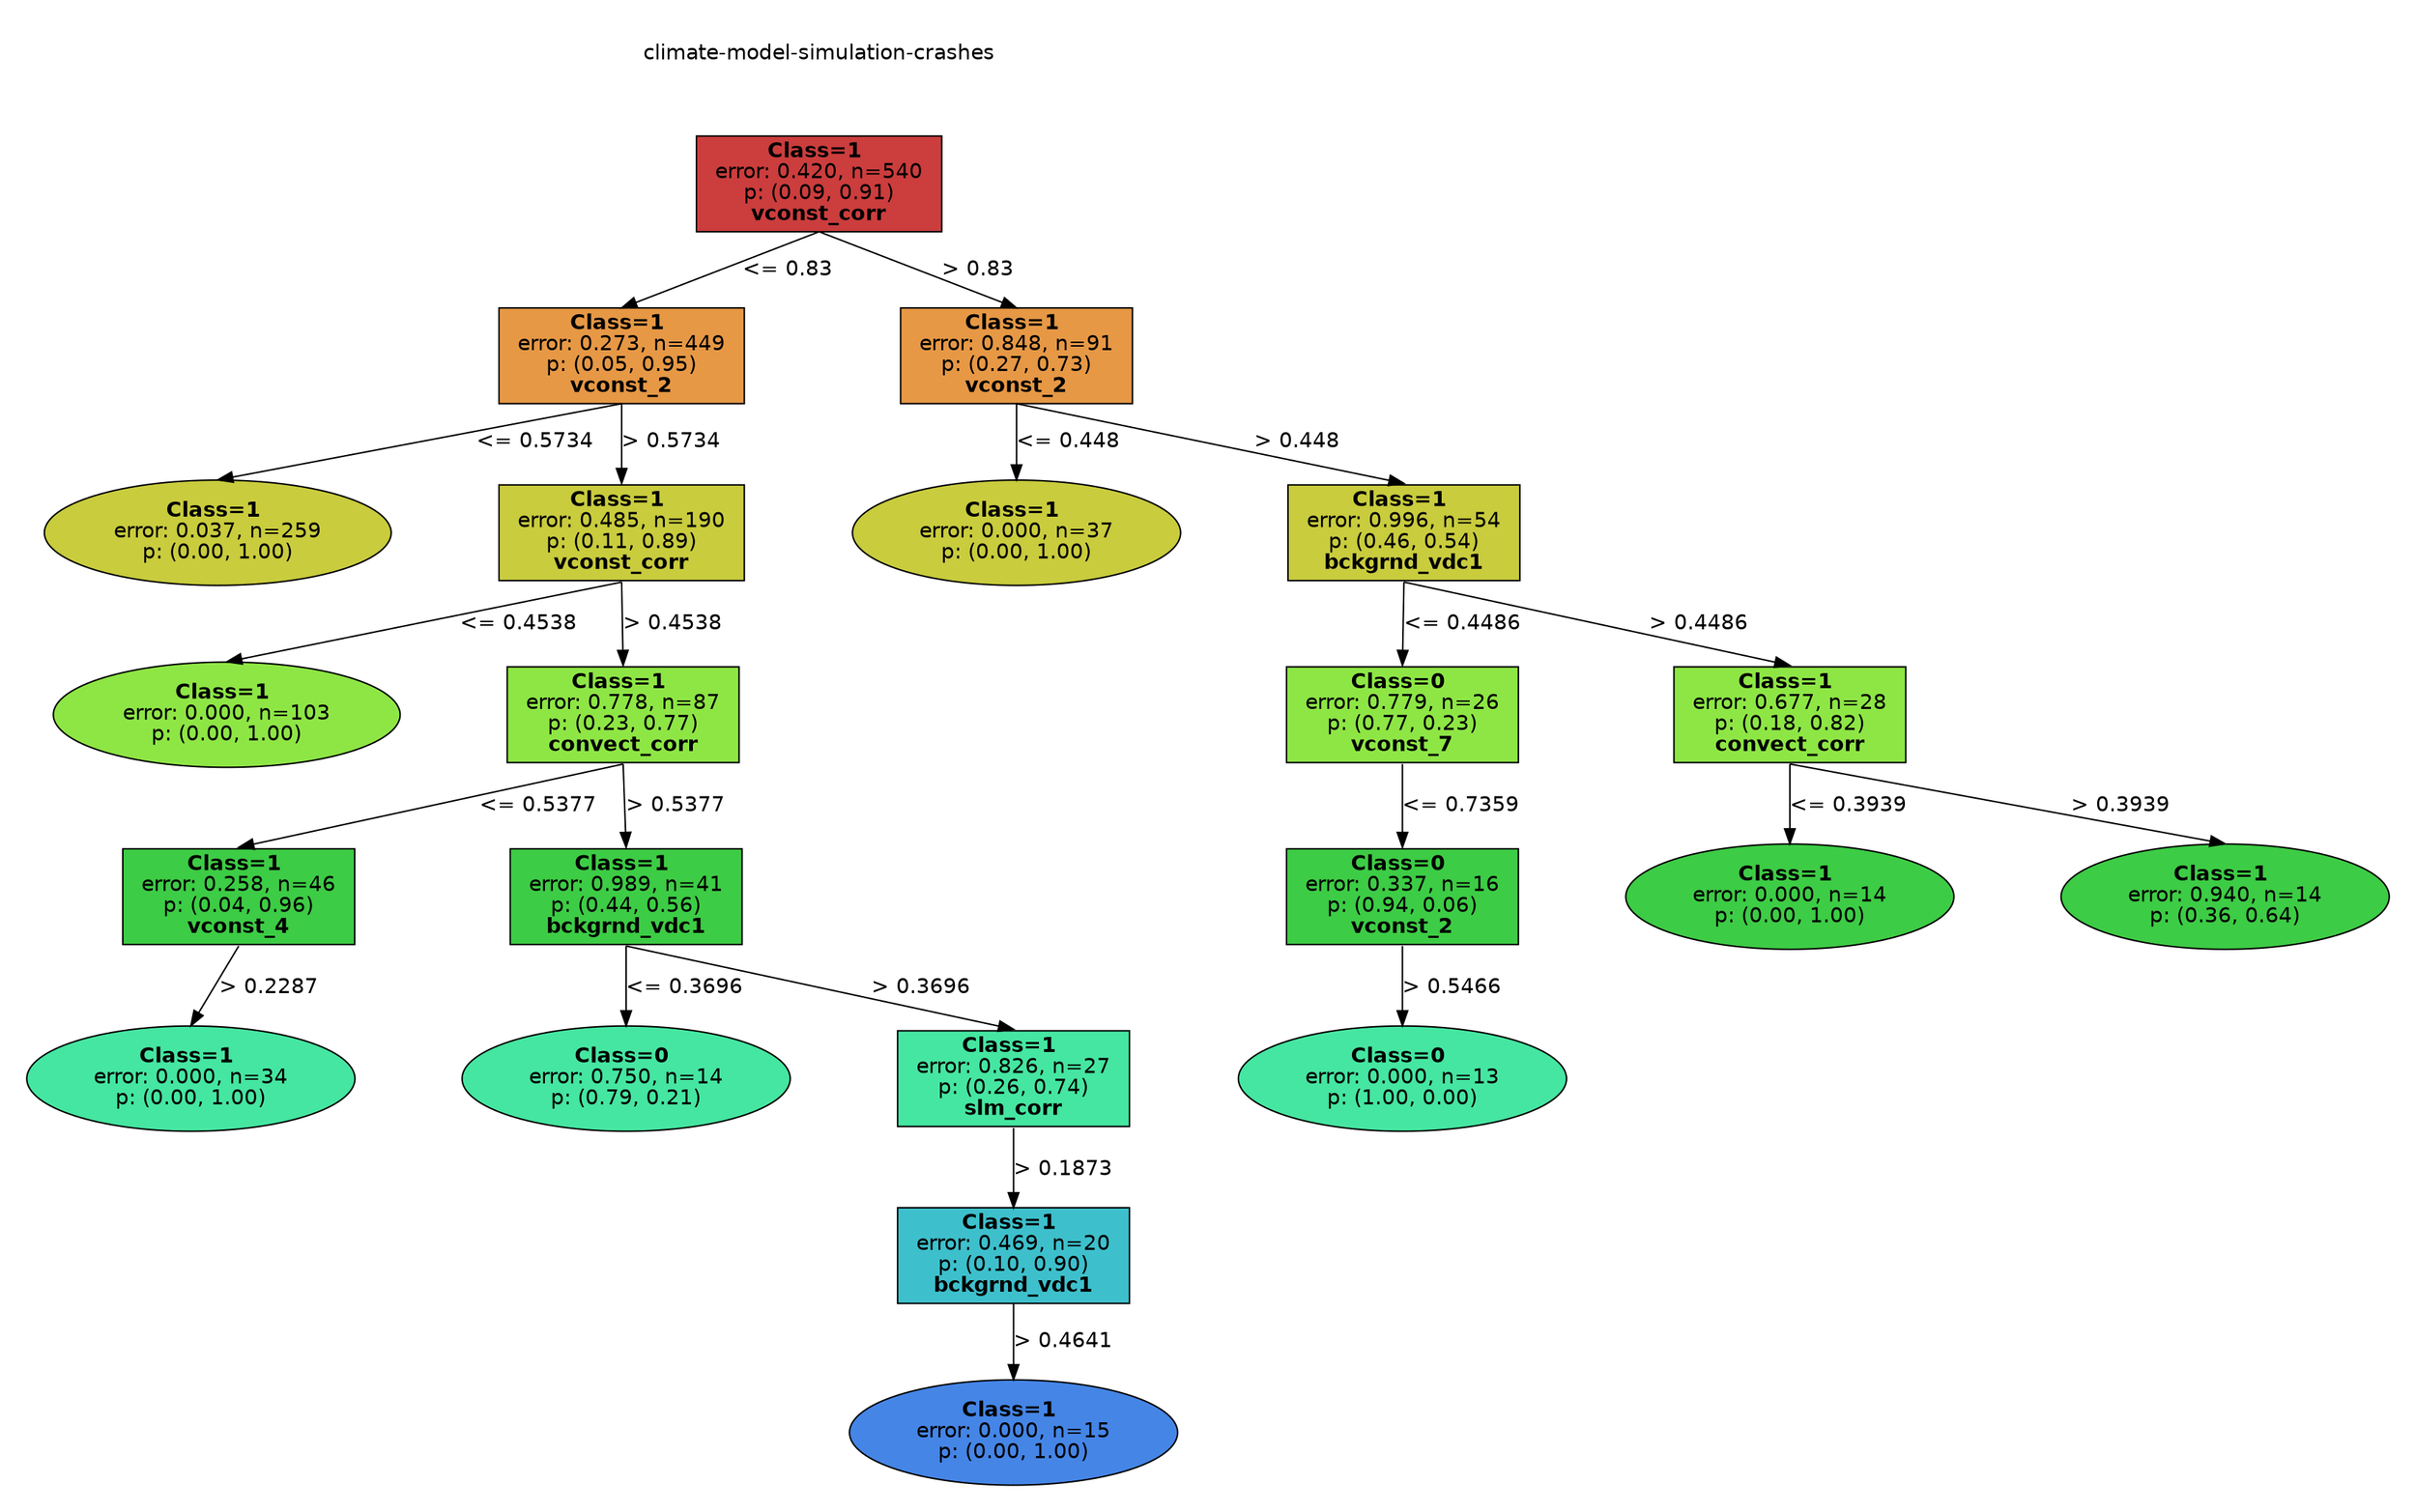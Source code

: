 digraph Tree {
splines=false;
graph [pad=".25", ranksep="0.5", nodesep="1"];
node [shape=rect, style="filled", color="black", fontname="helvetica",fillcolor="white"] ;
edge [fontname="helvetica"] ;
0 [label="climate-model-simulation-crashes", shape=plaintext];
0:s -> 1:n [style=invis];   
1 [label=<<b> Class=1 </b> <br/> error: 0.420, n=540 <br/> p: (0.09, 0.91) <br/><b>vconst_corr</b>>, fillcolor="0.000 0.7 0.800", shape="rect"];
2 [label=<<b> Class=1 </b> <br/> error: 0.273, n=449 <br/> p: (0.05, 0.95) <br/><b>vconst_2</b>>, fillcolor="0.086 0.7 0.900", shape="rect"];
1:s -> 2:n [label="<= 0.83"] ;
3 [label=<<b> Class=1 </b> <br/> error: 0.037, n=259 <br/> p: (0.00, 1.00) >, fillcolor="0.171 0.7 0.800", shape="oval"];
2:s -> 3:n [label="<= 0.5734"] ;
4 [label=<<b> Class=1 </b> <br/> error: 0.485, n=190 <br/> p: (0.11, 0.89) <br/><b>vconst_corr</b>>, fillcolor="0.171 0.7 0.800", shape="rect"];
2:s -> 4:n [label="> 0.5734"] ;
5 [label=<<b> Class=1 </b> <br/> error: 0.000, n=103 <br/> p: (0.00, 1.00) >, fillcolor="0.257 0.7 0.900", shape="oval"];
4:s -> 5:n [label="<= 0.4538"] ;
6 [label=<<b> Class=1 </b> <br/> error: 0.778, n=87 <br/> p: (0.23, 0.77) <br/><b>convect_corr</b>>, fillcolor="0.257 0.7 0.900", shape="rect"];
4:s -> 6:n [label="> 0.4538"] ;
7 [label=<<b> Class=1 </b> <br/> error: 0.258, n=46 <br/> p: (0.04, 0.96) <br/><b>vconst_4</b>>, fillcolor="0.343 0.7 0.800", shape="rect"];
6:s -> 7:n [label="<= 0.5377"] ;
8 [label=<<b> Class=1 </b> <br/> error: 0.000, n=34 <br/> p: (0.00, 1.00) >, fillcolor="0.429 0.7 0.900", shape="oval"];
7:s -> 8:n [label="> 0.2287"] ;
9 [label=<<b> Class=1 </b> <br/> error: 0.989, n=41 <br/> p: (0.44, 0.56) <br/><b>bckgrnd_vdc1</b>>, fillcolor="0.343 0.7 0.800", shape="rect"];
6:s -> 9:n [label="> 0.5377"] ;
10 [label=<<b> Class=0 </b> <br/> error: 0.750, n=14 <br/> p: (0.79, 0.21) >, fillcolor="0.429 0.7 0.900", shape="oval"];
9:s -> 10:n [label="<= 0.3696"] ;
11 [label=<<b> Class=1 </b> <br/> error: 0.826, n=27 <br/> p: (0.26, 0.74) <br/><b>slm_corr</b>>, fillcolor="0.429 0.7 0.900", shape="rect"];
9:s -> 11:n [label="> 0.3696"] ;
12 [label=<<b> Class=1 </b> <br/> error: 0.469, n=20 <br/> p: (0.10, 0.90) <br/><b>bckgrnd_vdc1</b>>, fillcolor="0.514 0.7 0.800", shape="rect"];
11:s -> 12:n [label="> 0.1873"] ;
13 [label=<<b> Class=1 </b> <br/> error: 0.000, n=15 <br/> p: (0.00, 1.00) >, fillcolor="0.600 0.7 0.900", shape="oval"];
12:s -> 13:n [label="> 0.4641"] ;
14 [label=<<b> Class=1 </b> <br/> error: 0.848, n=91 <br/> p: (0.27, 0.73) <br/><b>vconst_2</b>>, fillcolor="0.086 0.7 0.900", shape="rect"];
1:s -> 14:n [label="> 0.83"] ;
15 [label=<<b> Class=1 </b> <br/> error: 0.000, n=37 <br/> p: (0.00, 1.00) >, fillcolor="0.171 0.7 0.800", shape="oval"];
14:s -> 15:n [label="<= 0.448"] ;
16 [label=<<b> Class=1 </b> <br/> error: 0.996, n=54 <br/> p: (0.46, 0.54) <br/><b>bckgrnd_vdc1</b>>, fillcolor="0.171 0.7 0.800", shape="rect"];
14:s -> 16:n [label="> 0.448"] ;
17 [label=<<b> Class=0 </b> <br/> error: 0.779, n=26 <br/> p: (0.77, 0.23) <br/><b>vconst_7</b>>, fillcolor="0.257 0.7 0.900", shape="rect"];
16:s -> 17:n [label="<= 0.4486"] ;
18 [label=<<b> Class=0 </b> <br/> error: 0.337, n=16 <br/> p: (0.94, 0.06) <br/><b>vconst_2</b>>, fillcolor="0.343 0.7 0.800", shape="rect"];
17:s -> 18:n [label="<= 0.7359"] ;
19 [label=<<b> Class=0 </b> <br/> error: 0.000, n=13 <br/> p: (1.00, 0.00) >, fillcolor="0.429 0.7 0.900", shape="oval"];
18:s -> 19:n [label="> 0.5466"] ;
20 [label=<<b> Class=1 </b> <br/> error: 0.677, n=28 <br/> p: (0.18, 0.82) <br/><b>convect_corr</b>>, fillcolor="0.257 0.7 0.900", shape="rect"];
16:s -> 20:n [label="> 0.4486"] ;
21 [label=<<b> Class=1 </b> <br/> error: 0.000, n=14 <br/> p: (0.00, 1.00) >, fillcolor="0.343 0.7 0.800", shape="oval"];
20:s -> 21:n [label="<= 0.3939"] ;
22 [label=<<b> Class=1 </b> <br/> error: 0.940, n=14 <br/> p: (0.36, 0.64) >, fillcolor="0.343 0.7 0.800", shape="oval"];
20:s -> 22:n [label="> 0.3939"] ;

}